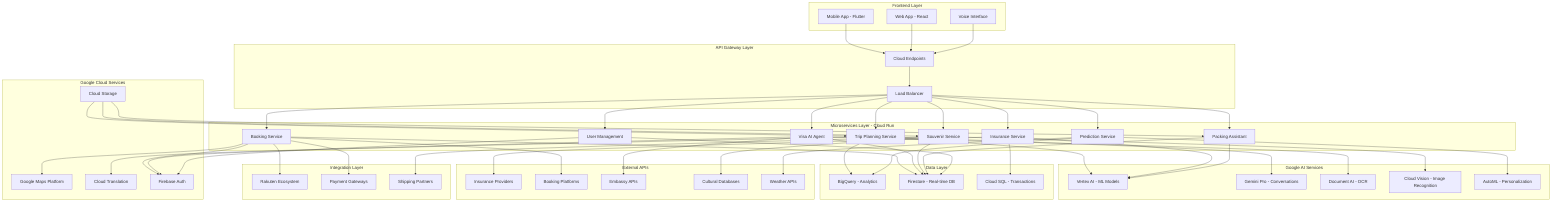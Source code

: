 graph TB
    subgraph "Frontend Layer"
        A[Mobile App - Flutter] 
        B[Web App - React]
        C[Voice Interface]
    end
    
    subgraph "API Gateway Layer"
        D[Cloud Endpoints]
        E[Load Balancer]
    end
    
    subgraph "Microservices Layer - Cloud Run"
        F[Trip Planning Service]
        G[Booking Service]
        H[Visa AI Agent]
        I[Insurance Service]
        J[Souvenir Service]
        K[Prediction Service]
        L[Packing Assistant]
        M[User Management]
    end
    
    subgraph "Google AI Services"
        N[Vertex AI - ML Models]
        O[Gemini Pro - Conversations]
        P[Document AI - OCR]
        Q[Cloud Vision - Image Recognition]
        R[AutoML - Personalization]
    end
    
    subgraph "Google Cloud Services"
        S[Google Maps Platform]
        T[Cloud Translation]
        U[Firebase Auth]
        V[Cloud Storage]
    end
    
    subgraph "Data Layer"
        W[BigQuery - Analytics]
        X[Firestore - Real-time DB]
        Y[Cloud SQL - Transactions]
    end
    
    subgraph "External APIs"
        Z[Insurance Providers]
        AA[Booking Platforms]
        AB[Embassy APIs]
        AC[Cultural Databases]
        AD[Weather APIs]
    end
    
    subgraph "Integration Layer"
        AE[Rakuten Ecosystem]
        AF[Payment Gateways]
        AG[Shipping Partners]
    end
    
    A --> D
    B --> D
    C --> D
    D --> E
    E --> F
    E --> G
    E --> H
    E --> I
    E --> J
    E --> K
    E --> L
    E --> M
    
    F --> N
    F --> O
    G --> S
    H --> P
    I --> N
    J --> Q
    K --> R
    L --> N
    
    F --> T
    G --> U
    H --> U
    M --> U
    
    F --> W
    G --> X
    H --> X
    I --> Y
    J --> X
    K --> W
    L --> X
    M --> X
    
    G --> AA
    H --> AB
    I --> Z
    J --> AC
    K --> AD
    
    G --> AE
    G --> AF
    J --> AG
    
    V --> F
    V --> J
    V --> L